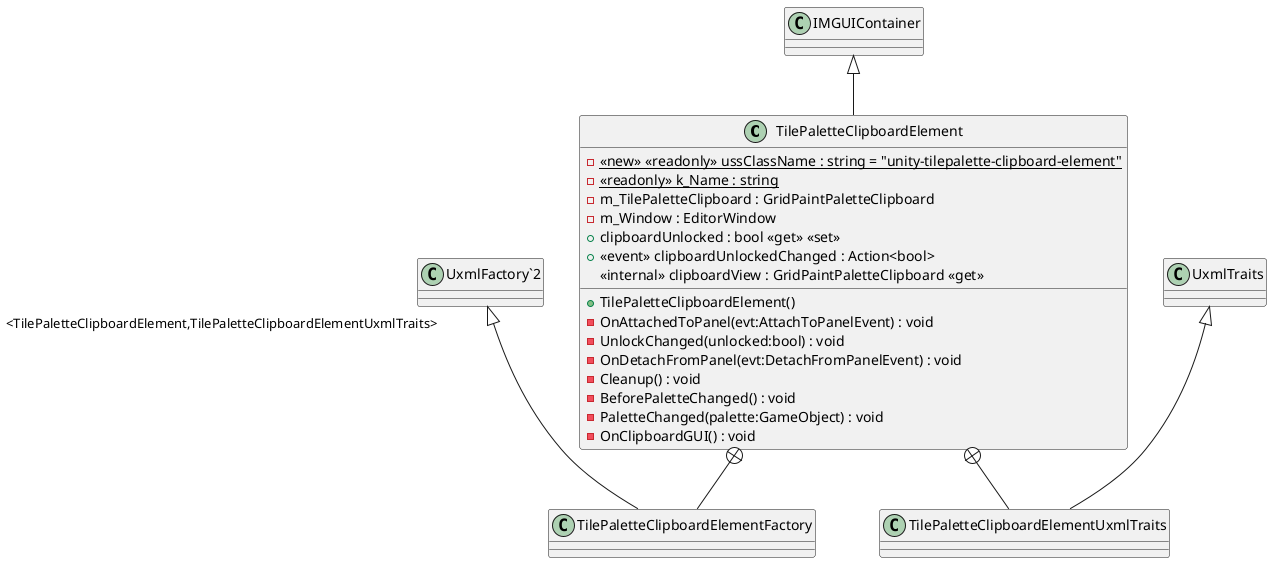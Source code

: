 @startuml
class TilePaletteClipboardElement {
    - <<new>> {static} <<readonly>> ussClassName : string = "unity-tilepalette-clipboard-element"
    - {static} <<readonly>> k_Name : string
    - m_TilePaletteClipboard : GridPaintPaletteClipboard
    - m_Window : EditorWindow
    + clipboardUnlocked : bool <<get>> <<set>>
    +  <<event>> clipboardUnlockedChanged : Action<bool> 
    <<internal>> clipboardView : GridPaintPaletteClipboard <<get>>
    + TilePaletteClipboardElement()
    - OnAttachedToPanel(evt:AttachToPanelEvent) : void
    - UnlockChanged(unlocked:bool) : void
    - OnDetachFromPanel(evt:DetachFromPanelEvent) : void
    - Cleanup() : void
    - BeforePaletteChanged() : void
    - PaletteChanged(palette:GameObject) : void
    - OnClipboardGUI() : void
}
class TilePaletteClipboardElementFactory {
}
class TilePaletteClipboardElementUxmlTraits {
}
IMGUIContainer <|-- TilePaletteClipboardElement
TilePaletteClipboardElement +-- TilePaletteClipboardElementFactory
"UxmlFactory`2" "<TilePaletteClipboardElement,TilePaletteClipboardElementUxmlTraits>" <|-- TilePaletteClipboardElementFactory
TilePaletteClipboardElement +-- TilePaletteClipboardElementUxmlTraits
UxmlTraits <|-- TilePaletteClipboardElementUxmlTraits
@enduml
